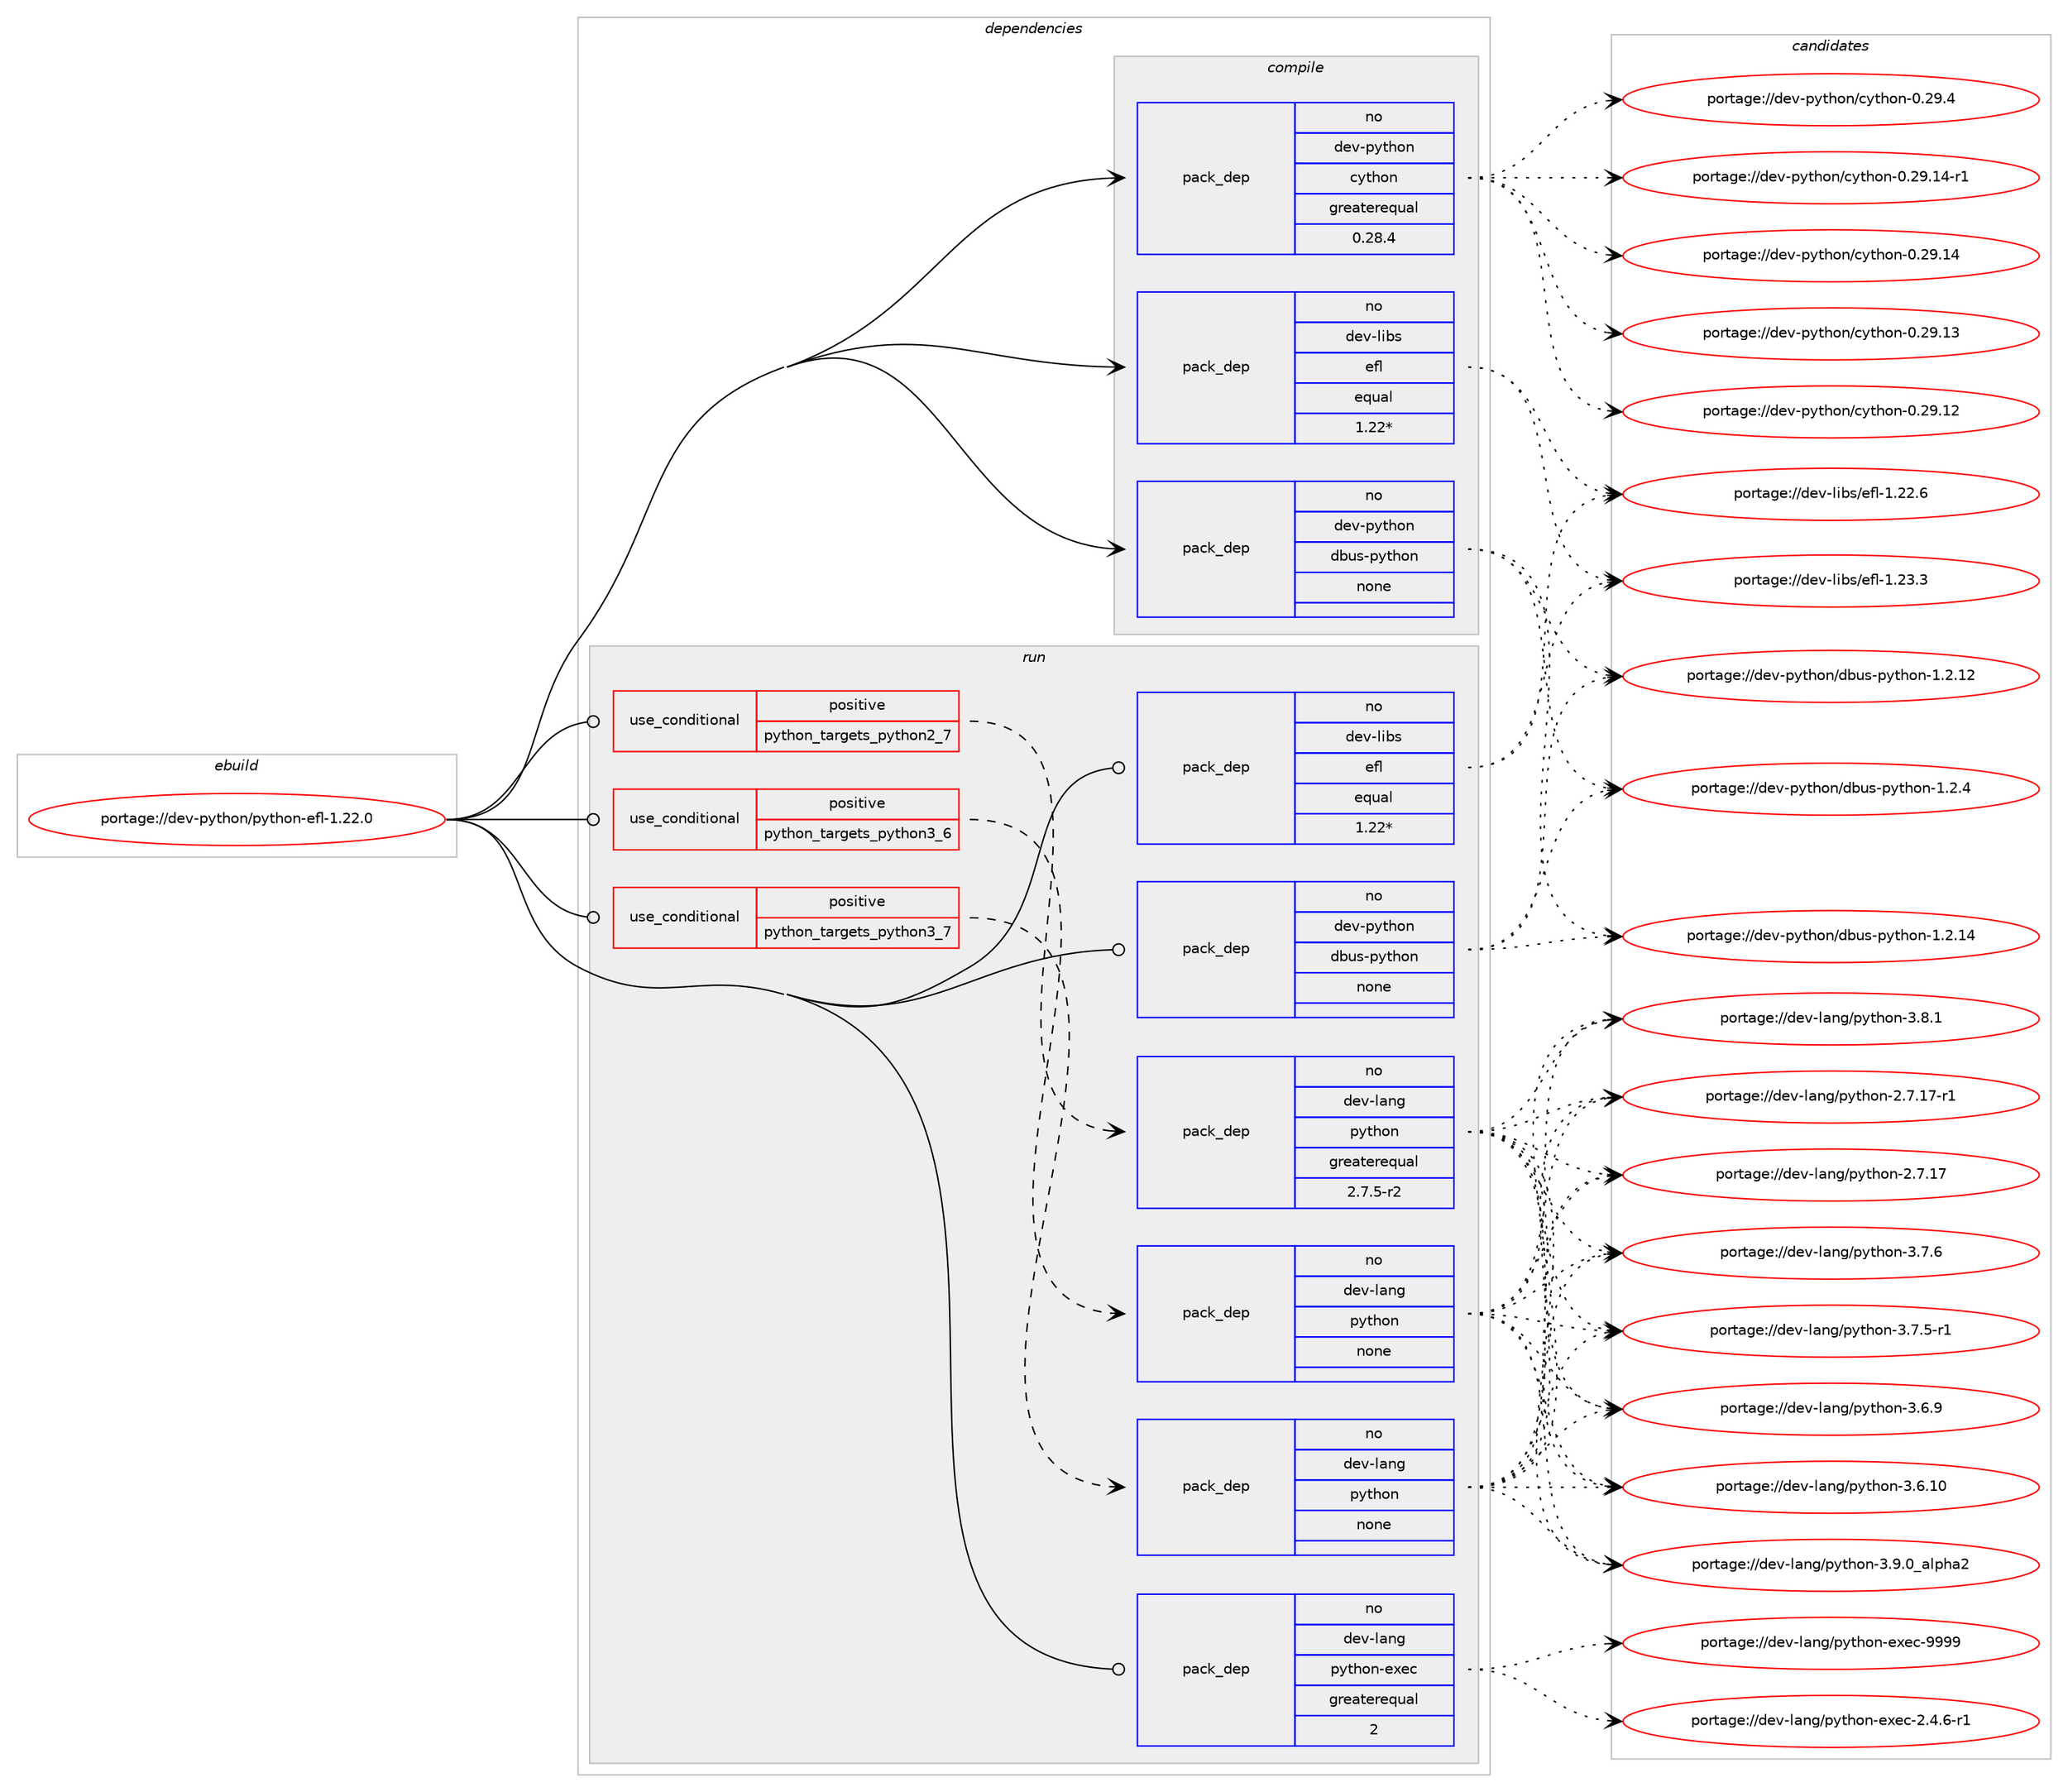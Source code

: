 digraph prolog {

# *************
# Graph options
# *************

newrank=true;
concentrate=true;
compound=true;
graph [rankdir=LR,fontname=Helvetica,fontsize=10,ranksep=1.5];#, ranksep=2.5, nodesep=0.2];
edge  [arrowhead=vee];
node  [fontname=Helvetica,fontsize=10];

# **********
# The ebuild
# **********

subgraph cluster_leftcol {
color=gray;
label=<<i>ebuild</i>>;
id [label="portage://dev-python/python-efl-1.22.0", color=red, width=4, href="../dev-python/python-efl-1.22.0.svg"];
}

# ****************
# The dependencies
# ****************

subgraph cluster_midcol {
color=gray;
label=<<i>dependencies</i>>;
subgraph cluster_compile {
fillcolor="#eeeeee";
style=filled;
label=<<i>compile</i>>;
subgraph pack319901 {
dependency432671 [label=<<TABLE BORDER="0" CELLBORDER="1" CELLSPACING="0" CELLPADDING="4" WIDTH="220"><TR><TD ROWSPAN="6" CELLPADDING="30">pack_dep</TD></TR><TR><TD WIDTH="110">no</TD></TR><TR><TD>dev-libs</TD></TR><TR><TD>efl</TD></TR><TR><TD>equal</TD></TR><TR><TD>1.22*</TD></TR></TABLE>>, shape=none, color=blue];
}
id:e -> dependency432671:w [weight=20,style="solid",arrowhead="vee"];
subgraph pack319902 {
dependency432672 [label=<<TABLE BORDER="0" CELLBORDER="1" CELLSPACING="0" CELLPADDING="4" WIDTH="220"><TR><TD ROWSPAN="6" CELLPADDING="30">pack_dep</TD></TR><TR><TD WIDTH="110">no</TD></TR><TR><TD>dev-python</TD></TR><TR><TD>cython</TD></TR><TR><TD>greaterequal</TD></TR><TR><TD>0.28.4</TD></TR></TABLE>>, shape=none, color=blue];
}
id:e -> dependency432672:w [weight=20,style="solid",arrowhead="vee"];
subgraph pack319903 {
dependency432673 [label=<<TABLE BORDER="0" CELLBORDER="1" CELLSPACING="0" CELLPADDING="4" WIDTH="220"><TR><TD ROWSPAN="6" CELLPADDING="30">pack_dep</TD></TR><TR><TD WIDTH="110">no</TD></TR><TR><TD>dev-python</TD></TR><TR><TD>dbus-python</TD></TR><TR><TD>none</TD></TR><TR><TD></TD></TR></TABLE>>, shape=none, color=blue];
}
id:e -> dependency432673:w [weight=20,style="solid",arrowhead="vee"];
}
subgraph cluster_compileandrun {
fillcolor="#eeeeee";
style=filled;
label=<<i>compile and run</i>>;
}
subgraph cluster_run {
fillcolor="#eeeeee";
style=filled;
label=<<i>run</i>>;
subgraph cond107855 {
dependency432674 [label=<<TABLE BORDER="0" CELLBORDER="1" CELLSPACING="0" CELLPADDING="4"><TR><TD ROWSPAN="3" CELLPADDING="10">use_conditional</TD></TR><TR><TD>positive</TD></TR><TR><TD>python_targets_python2_7</TD></TR></TABLE>>, shape=none, color=red];
subgraph pack319904 {
dependency432675 [label=<<TABLE BORDER="0" CELLBORDER="1" CELLSPACING="0" CELLPADDING="4" WIDTH="220"><TR><TD ROWSPAN="6" CELLPADDING="30">pack_dep</TD></TR><TR><TD WIDTH="110">no</TD></TR><TR><TD>dev-lang</TD></TR><TR><TD>python</TD></TR><TR><TD>greaterequal</TD></TR><TR><TD>2.7.5-r2</TD></TR></TABLE>>, shape=none, color=blue];
}
dependency432674:e -> dependency432675:w [weight=20,style="dashed",arrowhead="vee"];
}
id:e -> dependency432674:w [weight=20,style="solid",arrowhead="odot"];
subgraph cond107856 {
dependency432676 [label=<<TABLE BORDER="0" CELLBORDER="1" CELLSPACING="0" CELLPADDING="4"><TR><TD ROWSPAN="3" CELLPADDING="10">use_conditional</TD></TR><TR><TD>positive</TD></TR><TR><TD>python_targets_python3_6</TD></TR></TABLE>>, shape=none, color=red];
subgraph pack319905 {
dependency432677 [label=<<TABLE BORDER="0" CELLBORDER="1" CELLSPACING="0" CELLPADDING="4" WIDTH="220"><TR><TD ROWSPAN="6" CELLPADDING="30">pack_dep</TD></TR><TR><TD WIDTH="110">no</TD></TR><TR><TD>dev-lang</TD></TR><TR><TD>python</TD></TR><TR><TD>none</TD></TR><TR><TD></TD></TR></TABLE>>, shape=none, color=blue];
}
dependency432676:e -> dependency432677:w [weight=20,style="dashed",arrowhead="vee"];
}
id:e -> dependency432676:w [weight=20,style="solid",arrowhead="odot"];
subgraph cond107857 {
dependency432678 [label=<<TABLE BORDER="0" CELLBORDER="1" CELLSPACING="0" CELLPADDING="4"><TR><TD ROWSPAN="3" CELLPADDING="10">use_conditional</TD></TR><TR><TD>positive</TD></TR><TR><TD>python_targets_python3_7</TD></TR></TABLE>>, shape=none, color=red];
subgraph pack319906 {
dependency432679 [label=<<TABLE BORDER="0" CELLBORDER="1" CELLSPACING="0" CELLPADDING="4" WIDTH="220"><TR><TD ROWSPAN="6" CELLPADDING="30">pack_dep</TD></TR><TR><TD WIDTH="110">no</TD></TR><TR><TD>dev-lang</TD></TR><TR><TD>python</TD></TR><TR><TD>none</TD></TR><TR><TD></TD></TR></TABLE>>, shape=none, color=blue];
}
dependency432678:e -> dependency432679:w [weight=20,style="dashed",arrowhead="vee"];
}
id:e -> dependency432678:w [weight=20,style="solid",arrowhead="odot"];
subgraph pack319907 {
dependency432680 [label=<<TABLE BORDER="0" CELLBORDER="1" CELLSPACING="0" CELLPADDING="4" WIDTH="220"><TR><TD ROWSPAN="6" CELLPADDING="30">pack_dep</TD></TR><TR><TD WIDTH="110">no</TD></TR><TR><TD>dev-lang</TD></TR><TR><TD>python-exec</TD></TR><TR><TD>greaterequal</TD></TR><TR><TD>2</TD></TR></TABLE>>, shape=none, color=blue];
}
id:e -> dependency432680:w [weight=20,style="solid",arrowhead="odot"];
subgraph pack319908 {
dependency432681 [label=<<TABLE BORDER="0" CELLBORDER="1" CELLSPACING="0" CELLPADDING="4" WIDTH="220"><TR><TD ROWSPAN="6" CELLPADDING="30">pack_dep</TD></TR><TR><TD WIDTH="110">no</TD></TR><TR><TD>dev-libs</TD></TR><TR><TD>efl</TD></TR><TR><TD>equal</TD></TR><TR><TD>1.22*</TD></TR></TABLE>>, shape=none, color=blue];
}
id:e -> dependency432681:w [weight=20,style="solid",arrowhead="odot"];
subgraph pack319909 {
dependency432682 [label=<<TABLE BORDER="0" CELLBORDER="1" CELLSPACING="0" CELLPADDING="4" WIDTH="220"><TR><TD ROWSPAN="6" CELLPADDING="30">pack_dep</TD></TR><TR><TD WIDTH="110">no</TD></TR><TR><TD>dev-python</TD></TR><TR><TD>dbus-python</TD></TR><TR><TD>none</TD></TR><TR><TD></TD></TR></TABLE>>, shape=none, color=blue];
}
id:e -> dependency432682:w [weight=20,style="solid",arrowhead="odot"];
}
}

# **************
# The candidates
# **************

subgraph cluster_choices {
rank=same;
color=gray;
label=<<i>candidates</i>>;

subgraph choice319901 {
color=black;
nodesep=1;
choice10010111845108105981154710110210845494650514651 [label="portage://dev-libs/efl-1.23.3", color=red, width=4,href="../dev-libs/efl-1.23.3.svg"];
choice10010111845108105981154710110210845494650504654 [label="portage://dev-libs/efl-1.22.6", color=red, width=4,href="../dev-libs/efl-1.22.6.svg"];
dependency432671:e -> choice10010111845108105981154710110210845494650514651:w [style=dotted,weight="100"];
dependency432671:e -> choice10010111845108105981154710110210845494650504654:w [style=dotted,weight="100"];
}
subgraph choice319902 {
color=black;
nodesep=1;
choice10010111845112121116104111110479912111610411111045484650574652 [label="portage://dev-python/cython-0.29.4", color=red, width=4,href="../dev-python/cython-0.29.4.svg"];
choice10010111845112121116104111110479912111610411111045484650574649524511449 [label="portage://dev-python/cython-0.29.14-r1", color=red, width=4,href="../dev-python/cython-0.29.14-r1.svg"];
choice1001011184511212111610411111047991211161041111104548465057464952 [label="portage://dev-python/cython-0.29.14", color=red, width=4,href="../dev-python/cython-0.29.14.svg"];
choice1001011184511212111610411111047991211161041111104548465057464951 [label="portage://dev-python/cython-0.29.13", color=red, width=4,href="../dev-python/cython-0.29.13.svg"];
choice1001011184511212111610411111047991211161041111104548465057464950 [label="portage://dev-python/cython-0.29.12", color=red, width=4,href="../dev-python/cython-0.29.12.svg"];
dependency432672:e -> choice10010111845112121116104111110479912111610411111045484650574652:w [style=dotted,weight="100"];
dependency432672:e -> choice10010111845112121116104111110479912111610411111045484650574649524511449:w [style=dotted,weight="100"];
dependency432672:e -> choice1001011184511212111610411111047991211161041111104548465057464952:w [style=dotted,weight="100"];
dependency432672:e -> choice1001011184511212111610411111047991211161041111104548465057464951:w [style=dotted,weight="100"];
dependency432672:e -> choice1001011184511212111610411111047991211161041111104548465057464950:w [style=dotted,weight="100"];
}
subgraph choice319903 {
color=black;
nodesep=1;
choice10010111845112121116104111110471009811711545112121116104111110454946504652 [label="portage://dev-python/dbus-python-1.2.4", color=red, width=4,href="../dev-python/dbus-python-1.2.4.svg"];
choice1001011184511212111610411111047100981171154511212111610411111045494650464952 [label="portage://dev-python/dbus-python-1.2.14", color=red, width=4,href="../dev-python/dbus-python-1.2.14.svg"];
choice1001011184511212111610411111047100981171154511212111610411111045494650464950 [label="portage://dev-python/dbus-python-1.2.12", color=red, width=4,href="../dev-python/dbus-python-1.2.12.svg"];
dependency432673:e -> choice10010111845112121116104111110471009811711545112121116104111110454946504652:w [style=dotted,weight="100"];
dependency432673:e -> choice1001011184511212111610411111047100981171154511212111610411111045494650464952:w [style=dotted,weight="100"];
dependency432673:e -> choice1001011184511212111610411111047100981171154511212111610411111045494650464950:w [style=dotted,weight="100"];
}
subgraph choice319904 {
color=black;
nodesep=1;
choice10010111845108971101034711212111610411111045514657464895971081121049750 [label="portage://dev-lang/python-3.9.0_alpha2", color=red, width=4,href="../dev-lang/python-3.9.0_alpha2.svg"];
choice100101118451089711010347112121116104111110455146564649 [label="portage://dev-lang/python-3.8.1", color=red, width=4,href="../dev-lang/python-3.8.1.svg"];
choice100101118451089711010347112121116104111110455146554654 [label="portage://dev-lang/python-3.7.6", color=red, width=4,href="../dev-lang/python-3.7.6.svg"];
choice1001011184510897110103471121211161041111104551465546534511449 [label="portage://dev-lang/python-3.7.5-r1", color=red, width=4,href="../dev-lang/python-3.7.5-r1.svg"];
choice100101118451089711010347112121116104111110455146544657 [label="portage://dev-lang/python-3.6.9", color=red, width=4,href="../dev-lang/python-3.6.9.svg"];
choice10010111845108971101034711212111610411111045514654464948 [label="portage://dev-lang/python-3.6.10", color=red, width=4,href="../dev-lang/python-3.6.10.svg"];
choice100101118451089711010347112121116104111110455046554649554511449 [label="portage://dev-lang/python-2.7.17-r1", color=red, width=4,href="../dev-lang/python-2.7.17-r1.svg"];
choice10010111845108971101034711212111610411111045504655464955 [label="portage://dev-lang/python-2.7.17", color=red, width=4,href="../dev-lang/python-2.7.17.svg"];
dependency432675:e -> choice10010111845108971101034711212111610411111045514657464895971081121049750:w [style=dotted,weight="100"];
dependency432675:e -> choice100101118451089711010347112121116104111110455146564649:w [style=dotted,weight="100"];
dependency432675:e -> choice100101118451089711010347112121116104111110455146554654:w [style=dotted,weight="100"];
dependency432675:e -> choice1001011184510897110103471121211161041111104551465546534511449:w [style=dotted,weight="100"];
dependency432675:e -> choice100101118451089711010347112121116104111110455146544657:w [style=dotted,weight="100"];
dependency432675:e -> choice10010111845108971101034711212111610411111045514654464948:w [style=dotted,weight="100"];
dependency432675:e -> choice100101118451089711010347112121116104111110455046554649554511449:w [style=dotted,weight="100"];
dependency432675:e -> choice10010111845108971101034711212111610411111045504655464955:w [style=dotted,weight="100"];
}
subgraph choice319905 {
color=black;
nodesep=1;
choice10010111845108971101034711212111610411111045514657464895971081121049750 [label="portage://dev-lang/python-3.9.0_alpha2", color=red, width=4,href="../dev-lang/python-3.9.0_alpha2.svg"];
choice100101118451089711010347112121116104111110455146564649 [label="portage://dev-lang/python-3.8.1", color=red, width=4,href="../dev-lang/python-3.8.1.svg"];
choice100101118451089711010347112121116104111110455146554654 [label="portage://dev-lang/python-3.7.6", color=red, width=4,href="../dev-lang/python-3.7.6.svg"];
choice1001011184510897110103471121211161041111104551465546534511449 [label="portage://dev-lang/python-3.7.5-r1", color=red, width=4,href="../dev-lang/python-3.7.5-r1.svg"];
choice100101118451089711010347112121116104111110455146544657 [label="portage://dev-lang/python-3.6.9", color=red, width=4,href="../dev-lang/python-3.6.9.svg"];
choice10010111845108971101034711212111610411111045514654464948 [label="portage://dev-lang/python-3.6.10", color=red, width=4,href="../dev-lang/python-3.6.10.svg"];
choice100101118451089711010347112121116104111110455046554649554511449 [label="portage://dev-lang/python-2.7.17-r1", color=red, width=4,href="../dev-lang/python-2.7.17-r1.svg"];
choice10010111845108971101034711212111610411111045504655464955 [label="portage://dev-lang/python-2.7.17", color=red, width=4,href="../dev-lang/python-2.7.17.svg"];
dependency432677:e -> choice10010111845108971101034711212111610411111045514657464895971081121049750:w [style=dotted,weight="100"];
dependency432677:e -> choice100101118451089711010347112121116104111110455146564649:w [style=dotted,weight="100"];
dependency432677:e -> choice100101118451089711010347112121116104111110455146554654:w [style=dotted,weight="100"];
dependency432677:e -> choice1001011184510897110103471121211161041111104551465546534511449:w [style=dotted,weight="100"];
dependency432677:e -> choice100101118451089711010347112121116104111110455146544657:w [style=dotted,weight="100"];
dependency432677:e -> choice10010111845108971101034711212111610411111045514654464948:w [style=dotted,weight="100"];
dependency432677:e -> choice100101118451089711010347112121116104111110455046554649554511449:w [style=dotted,weight="100"];
dependency432677:e -> choice10010111845108971101034711212111610411111045504655464955:w [style=dotted,weight="100"];
}
subgraph choice319906 {
color=black;
nodesep=1;
choice10010111845108971101034711212111610411111045514657464895971081121049750 [label="portage://dev-lang/python-3.9.0_alpha2", color=red, width=4,href="../dev-lang/python-3.9.0_alpha2.svg"];
choice100101118451089711010347112121116104111110455146564649 [label="portage://dev-lang/python-3.8.1", color=red, width=4,href="../dev-lang/python-3.8.1.svg"];
choice100101118451089711010347112121116104111110455146554654 [label="portage://dev-lang/python-3.7.6", color=red, width=4,href="../dev-lang/python-3.7.6.svg"];
choice1001011184510897110103471121211161041111104551465546534511449 [label="portage://dev-lang/python-3.7.5-r1", color=red, width=4,href="../dev-lang/python-3.7.5-r1.svg"];
choice100101118451089711010347112121116104111110455146544657 [label="portage://dev-lang/python-3.6.9", color=red, width=4,href="../dev-lang/python-3.6.9.svg"];
choice10010111845108971101034711212111610411111045514654464948 [label="portage://dev-lang/python-3.6.10", color=red, width=4,href="../dev-lang/python-3.6.10.svg"];
choice100101118451089711010347112121116104111110455046554649554511449 [label="portage://dev-lang/python-2.7.17-r1", color=red, width=4,href="../dev-lang/python-2.7.17-r1.svg"];
choice10010111845108971101034711212111610411111045504655464955 [label="portage://dev-lang/python-2.7.17", color=red, width=4,href="../dev-lang/python-2.7.17.svg"];
dependency432679:e -> choice10010111845108971101034711212111610411111045514657464895971081121049750:w [style=dotted,weight="100"];
dependency432679:e -> choice100101118451089711010347112121116104111110455146564649:w [style=dotted,weight="100"];
dependency432679:e -> choice100101118451089711010347112121116104111110455146554654:w [style=dotted,weight="100"];
dependency432679:e -> choice1001011184510897110103471121211161041111104551465546534511449:w [style=dotted,weight="100"];
dependency432679:e -> choice100101118451089711010347112121116104111110455146544657:w [style=dotted,weight="100"];
dependency432679:e -> choice10010111845108971101034711212111610411111045514654464948:w [style=dotted,weight="100"];
dependency432679:e -> choice100101118451089711010347112121116104111110455046554649554511449:w [style=dotted,weight="100"];
dependency432679:e -> choice10010111845108971101034711212111610411111045504655464955:w [style=dotted,weight="100"];
}
subgraph choice319907 {
color=black;
nodesep=1;
choice10010111845108971101034711212111610411111045101120101994557575757 [label="portage://dev-lang/python-exec-9999", color=red, width=4,href="../dev-lang/python-exec-9999.svg"];
choice10010111845108971101034711212111610411111045101120101994550465246544511449 [label="portage://dev-lang/python-exec-2.4.6-r1", color=red, width=4,href="../dev-lang/python-exec-2.4.6-r1.svg"];
dependency432680:e -> choice10010111845108971101034711212111610411111045101120101994557575757:w [style=dotted,weight="100"];
dependency432680:e -> choice10010111845108971101034711212111610411111045101120101994550465246544511449:w [style=dotted,weight="100"];
}
subgraph choice319908 {
color=black;
nodesep=1;
choice10010111845108105981154710110210845494650514651 [label="portage://dev-libs/efl-1.23.3", color=red, width=4,href="../dev-libs/efl-1.23.3.svg"];
choice10010111845108105981154710110210845494650504654 [label="portage://dev-libs/efl-1.22.6", color=red, width=4,href="../dev-libs/efl-1.22.6.svg"];
dependency432681:e -> choice10010111845108105981154710110210845494650514651:w [style=dotted,weight="100"];
dependency432681:e -> choice10010111845108105981154710110210845494650504654:w [style=dotted,weight="100"];
}
subgraph choice319909 {
color=black;
nodesep=1;
choice10010111845112121116104111110471009811711545112121116104111110454946504652 [label="portage://dev-python/dbus-python-1.2.4", color=red, width=4,href="../dev-python/dbus-python-1.2.4.svg"];
choice1001011184511212111610411111047100981171154511212111610411111045494650464952 [label="portage://dev-python/dbus-python-1.2.14", color=red, width=4,href="../dev-python/dbus-python-1.2.14.svg"];
choice1001011184511212111610411111047100981171154511212111610411111045494650464950 [label="portage://dev-python/dbus-python-1.2.12", color=red, width=4,href="../dev-python/dbus-python-1.2.12.svg"];
dependency432682:e -> choice10010111845112121116104111110471009811711545112121116104111110454946504652:w [style=dotted,weight="100"];
dependency432682:e -> choice1001011184511212111610411111047100981171154511212111610411111045494650464952:w [style=dotted,weight="100"];
dependency432682:e -> choice1001011184511212111610411111047100981171154511212111610411111045494650464950:w [style=dotted,weight="100"];
}
}

}
